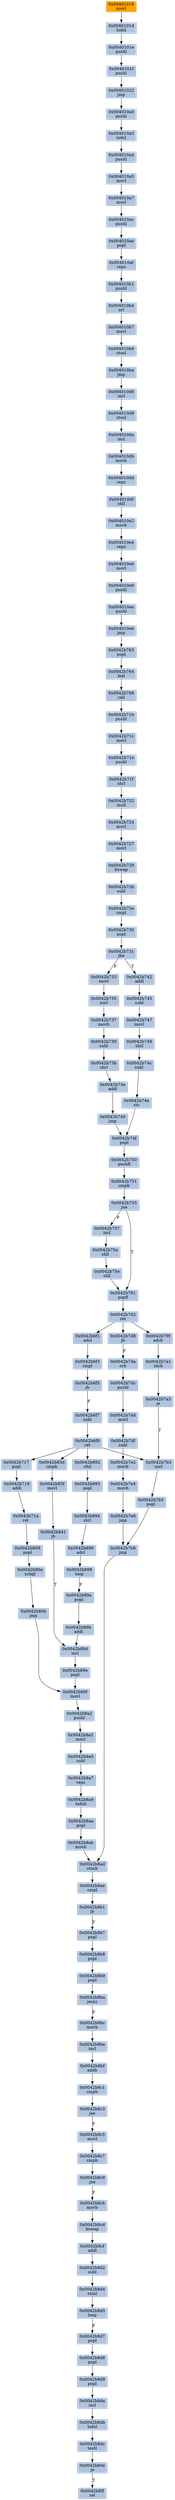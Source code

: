 strict digraph G {
	graph [bgcolor=transparent,
		name=G
	];
	node [color=lightsteelblue,
		fillcolor=lightsteelblue,
		shape=rectangle,
		style=filled
	];
	"0x0042b764"	[label="0x0042b764
leal"];
	"0x0042b768"	[label="0x0042b768
call"];
	"0x0042b764" -> "0x0042b768"	[color="#000000"];
	"0x004010e6"	[label="0x004010e6
movl"];
	"0x004010e9"	[label="0x004010e9
pushl"];
	"0x004010e6" -> "0x004010e9"	[color="#000000"];
	"0x004010a4"	[label="0x004010a4
pushl"];
	"0x004010a5"	[label="0x004010a5
movl"];
	"0x004010a4" -> "0x004010a5"	[color="#000000"];
	"0x0042b71a"	[label="0x0042b71a
ret"];
	"0x0042b809"	[label="0x0042b809
popl"];
	"0x0042b71a" -> "0x0042b809"	[color="#000000"];
	"0x0042b8bc"	[label="0x0042b8bc
movb"];
	"0x0042b8be"	[label="0x0042b8be
incl"];
	"0x0042b8bc" -> "0x0042b8be"	[color="#000000"];
	"0x0042b89b"	[label="0x0042b89b
addl"];
	"0x0042b89d"	[label="0x0042b89d
incl"];
	"0x0042b89b" -> "0x0042b89d"	[color="#000000"];
	"0x0042b7e4"	[label="0x0042b7e4
movb"];
	"0x0042b7e6"	[label="0x0042b7e6
jmp"];
	"0x0042b7e4" -> "0x0042b7e6"	[color="#000000"];
	"0x0042b8c3"	[label="0x0042b8c3
jae"];
	"0x0042b8c5"	[label="0x0042b8c5
movl"];
	"0x0042b8c3" -> "0x0042b8c5"	[color="#000000",
		label=F];
	"0x004010e4"	[label="0x004010e4
repz"];
	"0x004010e4" -> "0x004010e6"	[color="#000000"];
	"0x0042b6f5"	[label="0x0042b6f5
jb"];
	"0x0042b6f7"	[label="0x0042b6f7
subl"];
	"0x0042b6f5" -> "0x0042b6f7"	[color="#000000",
		label=F];
	"0x0042b7a1"	[label="0x0042b7a1
shrb"];
	"0x0042b7a3"	[label="0x0042b7a3
je"];
	"0x0042b7a1" -> "0x0042b7a3"	[color="#000000"];
	"0x0042b7d8"	[label="0x0042b7d8
jb"];
	"0x0042b7da"	[label="0x0042b7da
orb"];
	"0x0042b7d8" -> "0x0042b7da"	[color="#000000",
		label=F];
	"0x0042b740"	[label="0x0042b740
jmp"];
	"0x0042b74f"	[label="0x0042b74f
popl"];
	"0x0042b740" -> "0x0042b74f"	[color="#000000"];
	"0x0042b89a"	[label="0x0042b89a
popl"];
	"0x0042b89a" -> "0x0042b89b"	[color="#000000"];
	"0x0042b8bf"	[label="0x0042b8bf
addb"];
	"0x0042b8be" -> "0x0042b8bf"	[color="#000000"];
	"0x0042b8a2"	[label="0x0042b8a2
pushl"];
	"0x0042b8a3"	[label="0x0042b8a3
movl"];
	"0x0042b8a2" -> "0x0042b8a3"	[color="#000000"];
	"0x004010e2"	[label="0x004010e2
movb"];
	"0x004010e2" -> "0x004010e4"	[color="#000000"];
	"0x0042b71c"	[label="0x0042b71c
movl"];
	"0x0042b71e"	[label="0x0042b71e
pushl"];
	"0x0042b71c" -> "0x0042b71e"	[color="#000000"];
	"0x004010af"	[label="0x004010af
repz"];
	"0x004010b1"	[label="0x004010b1
pushl"];
	"0x004010af" -> "0x004010b1"	[color="#000000"];
	"0x0042b8ba"	[label="0x0042b8ba
jecxz"];
	"0x0042b8ba" -> "0x0042b8bc"	[color="#000000",
		label=F];
	"0x0042b6f9"	[label="0x0042b6f9
ret"];
	"0x0042b6f7" -> "0x0042b6f9"	[color="#000000"];
	"0x004010da"	[label="0x004010da
incl"];
	"0x004010db"	[label="0x004010db
movb"];
	"0x004010da" -> "0x004010db"	[color="#000000"];
	"0x0042b737"	[label="0x0042b737
movb"];
	"0x0042b739"	[label="0x0042b739
subl"];
	"0x0042b737" -> "0x0042b739"	[color="#000000"];
	"0x0042b731"	[label="0x0042b731
jbe"];
	"0x0042b733"	[label="0x0042b733
movl"];
	"0x0042b731" -> "0x0042b733"	[color="#000000",
		label=F];
	"0x0042b742"	[label="0x0042b742
addl"];
	"0x0042b731" -> "0x0042b742"	[color="#000000",
		label=T];
	"0x004010b4"	[label="0x004010b4
orl"];
	"0x004010b1" -> "0x004010b4"	[color="#000000"];
	"0x0042b722"	[label="0x0042b722
mull"];
	"0x0042b724"	[label="0x0042b724
movl"];
	"0x0042b722" -> "0x0042b724"	[color="#000000"];
	"0x0042b763"	[label="0x0042b763
popl"];
	"0x0042b763" -> "0x0042b764"	[color="#000000"];
	"0x0042b750"	[label="0x0042b750
pushfl"];
	"0x0042b751"	[label="0x0042b751
cmpb"];
	"0x0042b750" -> "0x0042b751"	[color="#000000"];
	"0x0042b6f3"	[label="0x0042b6f3
cmpl"];
	"0x0042b6f3" -> "0x0042b6f5"	[color="#000000"];
	"0x0042b8d4"	[label="0x0042b8d4
stosl"];
	"0x0042b8d5"	[label="0x0042b8d5
loop"];
	"0x0042b8d4" -> "0x0042b8d5"	[color="#000000"];
	"0x0042b8c1"	[label="0x0042b8c1
cmpb"];
	"0x0042b8c1" -> "0x0042b8c3"	[color="#000000"];
	"0x0042b898"	[label="0x0042b898
loop"];
	"0x0042b898" -> "0x0042b89a"	[color="#000000",
		label=F];
	"0x0042b745"	[label="0x0042b745
subl"];
	"0x0042b747"	[label="0x0042b747
movl"];
	"0x0042b745" -> "0x0042b747"	[color="#000000"];
	"0x0042b74f" -> "0x0042b750"	[color="#000000"];
	"0x0042b894"	[label="0x0042b894
shrl"];
	"0x0042b896"	[label="0x0042b896
adcl"];
	"0x0042b894" -> "0x0042b896"	[color="#000000"];
	"0x004010dd"	[label="0x004010dd
repz"];
	"0x004010df"	[label="0x004010df
shll"];
	"0x004010dd" -> "0x004010df"	[color="#000000"];
	"0x0042b8d9"	[label="0x0042b8d9
popl"];
	"0x0042b8da"	[label="0x0042b8da
incl"];
	"0x0042b8d9" -> "0x0042b8da"	[color="#000000"];
	"0x00401022"	[label="0x00401022
jmp"];
	"0x004010a0"	[label="0x004010a0
pushl"];
	"0x00401022" -> "0x004010a0"	[color="#000000"];
	"0x0042b896" -> "0x0042b898"	[color="#000000"];
	"0x0042b8b1"	[label="0x0042b8b1
jb"];
	"0x0042b8b7"	[label="0x0042b8b7
popl"];
	"0x0042b8b1" -> "0x0042b8b7"	[color="#000000",
		label=F];
	"0x0042b75a"	[label="0x0042b75a
shll"];
	"0x0042b75e"	[label="0x0042b75e
shll"];
	"0x0042b75a" -> "0x0042b75e"	[color="#000000"];
	"0x0042b761"	[label="0x0042b761
popfl"];
	"0x0042b75e" -> "0x0042b761"	[color="#000000"];
	"0x0042b755"	[label="0x0042b755
jne"];
	"0x0042b757"	[label="0x0042b757
incl"];
	"0x0042b755" -> "0x0042b757"	[color="#000000",
		label=F];
	"0x0042b755" -> "0x0042b761"	[color="#000000",
		label=T];
	"0x0042b80b"	[label="0x0042b80b
jmp"];
	"0x0042b89f"	[label="0x0042b89f
movl"];
	"0x0042b80b" -> "0x0042b89f"	[color="#000000"];
	"0x0040101d"	[label="0x0040101d
lodsl"];
	"0x0040101e"	[label="0x0040101e
pushl"];
	"0x0040101d" -> "0x0040101e"	[color="#000000"];
	"0x0042b8d7"	[label="0x0042b8d7
popl"];
	"0x0042b8d8"	[label="0x0042b8d8
popl"];
	"0x0042b8d7" -> "0x0042b8d8"	[color="#000000"];
	"0x0042b72b"	[label="0x0042b72b
subl"];
	"0x0042b72e"	[label="0x0042b72e
cmpl"];
	"0x0042b72b" -> "0x0042b72e"	[color="#000000"];
	"0x0042b74e"	[label="0x0042b74e
stc"];
	"0x0042b74e" -> "0x0042b74f"	[color="#000000"];
	"0x0042b7dc"	[label="0x0042b7dc
pushl"];
	"0x0042b7da" -> "0x0042b7dc"	[color="#000000"];
	"0x004010a7"	[label="0x004010a7
movl"];
	"0x004010a5" -> "0x004010a7"	[color="#000000"];
	"0x0042b8c7"	[label="0x0042b8c7
cmpb"];
	"0x0042b8c5" -> "0x0042b8c7"	[color="#000000"];
	"0x0042b6f1"	[label="0x0042b6f1
adcl"];
	"0x0042b6f1" -> "0x0042b6f3"	[color="#000000"];
	"0x0042b8cb"	[label="0x0042b8cb
movb"];
	"0x0042b8cd"	[label="0x0042b8cd
bswap"];
	"0x0042b8cb" -> "0x0042b8cd"	[color="#000000"];
	"0x004010a3"	[label="0x004010a3
lodsl"];
	"0x004010a0" -> "0x004010a3"	[color="#000000"];
	"0x0042b7df"	[label="0x0042b7df
subl"];
	"0x0042b7e2"	[label="0x0042b7e2
movb"];
	"0x0042b7df" -> "0x0042b7e2"	[color="#000000"];
	"0x0042b89f" -> "0x0042b8a2"	[color="#000000"];
	"0x0042b8ab"	[label="0x0042b8ab
movb"];
	"0x0042b8ad"	[label="0x0042b8ad
stosb"];
	"0x0042b8ab" -> "0x0042b8ad"	[color="#000000"];
	"0x0042b8b8"	[label="0x0042b8b8
popl"];
	"0x0042b8b9"	[label="0x0042b8b9
popl"];
	"0x0042b8b8" -> "0x0042b8b9"	[color="#000000"];
	"0x0042b7dd"	[label="0x0042b7dd
movl"];
	"0x0042b7dd" -> "0x0042b7df"	[color="#000000"];
	"0x0042b8cf"	[label="0x0042b8cf
addl"];
	"0x0042b8cd" -> "0x0042b8cf"	[color="#000000"];
	"0x0042b735"	[label="0x0042b735
xorl"];
	"0x0042b735" -> "0x0042b737"	[color="#000000"];
	"0x0042b7b5"	[label="0x0042b7b5
popl"];
	"0x0042b7b6"	[label="0x0042b7b6
jmp"];
	"0x0042b7b5" -> "0x0042b7b6"	[color="#000000"];
	"0x0042b8d5" -> "0x0042b8d7"	[color="#000000",
		label=F];
	"0x004010df" -> "0x004010e2"	[color="#000000"];
	"0x004010ac"	[label="0x004010ac
pushl"];
	"0x004010a7" -> "0x004010ac"	[color="#000000"];
	"0x0042b757" -> "0x0042b75a"	[color="#000000"];
	"0x0042b8a9"	[label="0x0042b8a9
lodsb"];
	"0x0042b8aa"	[label="0x0042b8aa
popl"];
	"0x0042b8a9" -> "0x0042b8aa"	[color="#000000"];
	"0x0042b8db"	[label="0x0042b8db
lodsl"];
	"0x0042b8da" -> "0x0042b8db"	[color="#000000"];
	"0x0042b8bf" -> "0x0042b8c1"	[color="#000000"];
	"0x004010b7"	[label="0x004010b7
movl"];
	"0x004010b4" -> "0x004010b7"	[color="#000000"];
	"0x00401018"	[color=lightgrey,
		fillcolor=orange,
		label="0x00401018
movl"];
	"0x00401018" -> "0x0040101d"	[color="#000000"];
	"0x004010ae"	[label="0x004010ae
popl"];
	"0x004010ac" -> "0x004010ae"	[color="#000000"];
	"0x0042b8b9" -> "0x0042b8ba"	[color="#000000"];
	"0x0042b71f"	[label="0x0042b71f
shrl"];
	"0x0042b71f" -> "0x0042b722"	[color="#000000"];
	"0x0042b80a"	[label="0x0042b80a
xchgl"];
	"0x0042b80a" -> "0x0042b80b"	[color="#000000"];
	"0x004010ae" -> "0x004010af"	[color="#000000"];
	"0x0042b8c9"	[label="0x0042b8c9
jne"];
	"0x0042b8c9" -> "0x0042b8cb"	[color="#000000",
		label=F];
	"0x004010ea"	[label="0x004010ea
pushl"];
	"0x004010e9" -> "0x004010ea"	[color="#000000"];
	"0x0042b730"	[label="0x0042b730
popl"];
	"0x0042b730" -> "0x0042b731"	[color="#000000"];
	"0x0042b83f"	[label="0x0042b83f
movl"];
	"0x0042b841"	[label="0x0042b841
jb"];
	"0x0042b83f" -> "0x0042b841"	[color="#000000"];
	"0x0042b718"	[label="0x0042b718
addl"];
	"0x0042b718" -> "0x0042b71a"	[color="#000000"];
	"0x0042b893"	[label="0x0042b893
popl"];
	"0x0042b893" -> "0x0042b894"	[color="#000000"];
	"0x0042b71b"	[label="0x0042b71b
pushl"];
	"0x0042b71b" -> "0x0042b71c"	[color="#000000"];
	"0x0042b729"	[label="0x0042b729
bswap"];
	"0x0042b729" -> "0x0042b72b"	[color="#000000"];
	"0x0042b8a5"	[label="0x0042b8a5
subl"];
	"0x0042b8a3" -> "0x0042b8a5"	[color="#000000"];
	"0x0040101f"	[label="0x0040101f
pushl"];
	"0x0040101e" -> "0x0040101f"	[color="#000000"];
	"0x0042b8d8" -> "0x0042b8d9"	[color="#000000"];
	"0x0042b749"	[label="0x0042b749
shrl"];
	"0x0042b747" -> "0x0042b749"	[color="#000000"];
	"0x0042b8b7" -> "0x0042b8b8"	[color="#000000"];
	"0x0042b83d"	[label="0x0042b83d
cmpb"];
	"0x0042b83d" -> "0x0042b83f"	[color="#000000"];
	"0x0042b74c"	[label="0x0042b74c
subl"];
	"0x0042b749" -> "0x0042b74c"	[color="#000000"];
	"0x0042b89e"	[label="0x0042b89e
popl"];
	"0x0042b89d" -> "0x0042b89e"	[color="#000000"];
	"0x0042b8d2"	[label="0x0042b8d2
subl"];
	"0x0042b8cf" -> "0x0042b8d2"	[color="#000000"];
	"0x0042b7e6" -> "0x0042b7b6"	[color="#000000"];
	"0x0042b841" -> "0x0042b89d"	[color="#000000",
		label=T];
	"0x0042b74c" -> "0x0042b74e"	[color="#000000"];
	"0x0042b727"	[label="0x0042b727
movl"];
	"0x0042b724" -> "0x0042b727"	[color="#000000"];
	"0x004010eb"	[label="0x004010eb
jmp"];
	"0x004010ea" -> "0x004010eb"	[color="#000000"];
	"0x0042b762"	[label="0x0042b762
ret"];
	"0x0042b761" -> "0x0042b762"	[color="#000000"];
	"0x0042b751" -> "0x0042b755"	[color="#000000"];
	"0x004010db" -> "0x004010dd"	[color="#000000"];
	"0x004010d8"	[label="0x004010d8
incl"];
	"0x004010d9"	[label="0x004010d9
stosl"];
	"0x004010d8" -> "0x004010d9"	[color="#000000"];
	"0x0042b8dc"	[label="0x0042b8dc
testl"];
	"0x0042b8de"	[label="0x0042b8de
je"];
	"0x0042b8dc" -> "0x0042b8de"	[color="#000000"];
	"0x0042b73b"	[label="0x0042b73b
shrl"];
	"0x0042b739" -> "0x0042b73b"	[color="#000000"];
	"0x004010d9" -> "0x004010da"	[color="#000000"];
	"0x0042b7b6" -> "0x0042b8ad"	[color="#000000"];
	"0x0042b8ae"	[label="0x0042b8ae
cmpl"];
	"0x0042b8ad" -> "0x0042b8ae"	[color="#000000"];
	"0x0042b8a7"	[label="0x0042b8a7
repz"];
	"0x0042b8a5" -> "0x0042b8a7"	[color="#000000"];
	"0x0042b72e" -> "0x0042b730"	[color="#000000"];
	"0x0042b727" -> "0x0042b729"	[color="#000000"];
	"0x0042b73e"	[label="0x0042b73e
addl"];
	"0x0042b73b" -> "0x0042b73e"	[color="#000000"];
	"0x0042b8aa" -> "0x0042b8ab"	[color="#000000"];
	"0x0042b892"	[label="0x0042b892
cltd"];
	"0x0042b892" -> "0x0042b893"	[color="#000000"];
	"0x004010ba"	[label="0x004010ba
jmp"];
	"0x004010ba" -> "0x004010d8"	[color="#000000"];
	"0x0042b7b3"	[label="0x0042b7b3
xorl"];
	"0x0042b7a3" -> "0x0042b7b3"	[color="#000000",
		label=T];
	"0x0042b7e2" -> "0x0042b7e4"	[color="#000000"];
	"0x0040101f" -> "0x00401022"	[color="#000000"];
	"0x0042b8ae" -> "0x0042b8b1"	[color="#000000"];
	"0x0042b717"	[label="0x0042b717
popl"];
	"0x0042b717" -> "0x0042b718"	[color="#000000"];
	"0x0042b8ff"	[label="0x0042b8ff
ret"];
	"0x0042b7b3" -> "0x0042b7b5"	[color="#000000"];
	"0x004010eb" -> "0x0042b763"	[color="#000000"];
	"0x0042b733" -> "0x0042b735"	[color="#000000"];
	"0x004010b9"	[label="0x004010b9
stosl"];
	"0x004010b7" -> "0x004010b9"	[color="#000000"];
	"0x004010a3" -> "0x004010a4"	[color="#000000"];
	"0x0042b6f9" -> "0x0042b83d"	[color="#000000"];
	"0x0042b6f9" -> "0x0042b892"	[color="#000000"];
	"0x0042b6f9" -> "0x0042b717"	[color="#000000"];
	"0x0042b6f9" -> "0x0042b7b3"	[color="#000000"];
	"0x0042b8c7" -> "0x0042b8c9"	[color="#000000"];
	"0x0042b809" -> "0x0042b80a"	[color="#000000"];
	"0x0042b73e" -> "0x0042b740"	[color="#000000"];
	"0x0042b79f"	[label="0x0042b79f
adcb"];
	"0x0042b79f" -> "0x0042b7a1"	[color="#000000"];
	"0x0042b8a7" -> "0x0042b8a9"	[color="#000000"];
	"0x0042b8de" -> "0x0042b8ff"	[color="#000000",
		label=T];
	"0x0042b768" -> "0x0042b71b"	[color="#000000"];
	"0x0042b742" -> "0x0042b745"	[color="#000000"];
	"0x0042b8d2" -> "0x0042b8d4"	[color="#000000"];
	"0x0042b762" -> "0x0042b7d8"	[color="#000000"];
	"0x0042b762" -> "0x0042b6f1"	[color="#000000"];
	"0x0042b762" -> "0x0042b79f"	[color="#000000"];
	"0x0042b89e" -> "0x0042b89f"	[color="#000000"];
	"0x0042b8db" -> "0x0042b8dc"	[color="#000000"];
	"0x004010b9" -> "0x004010ba"	[color="#000000"];
	"0x0042b7dc" -> "0x0042b7dd"	[color="#000000"];
	"0x0042b71e" -> "0x0042b71f"	[color="#000000"];
}
